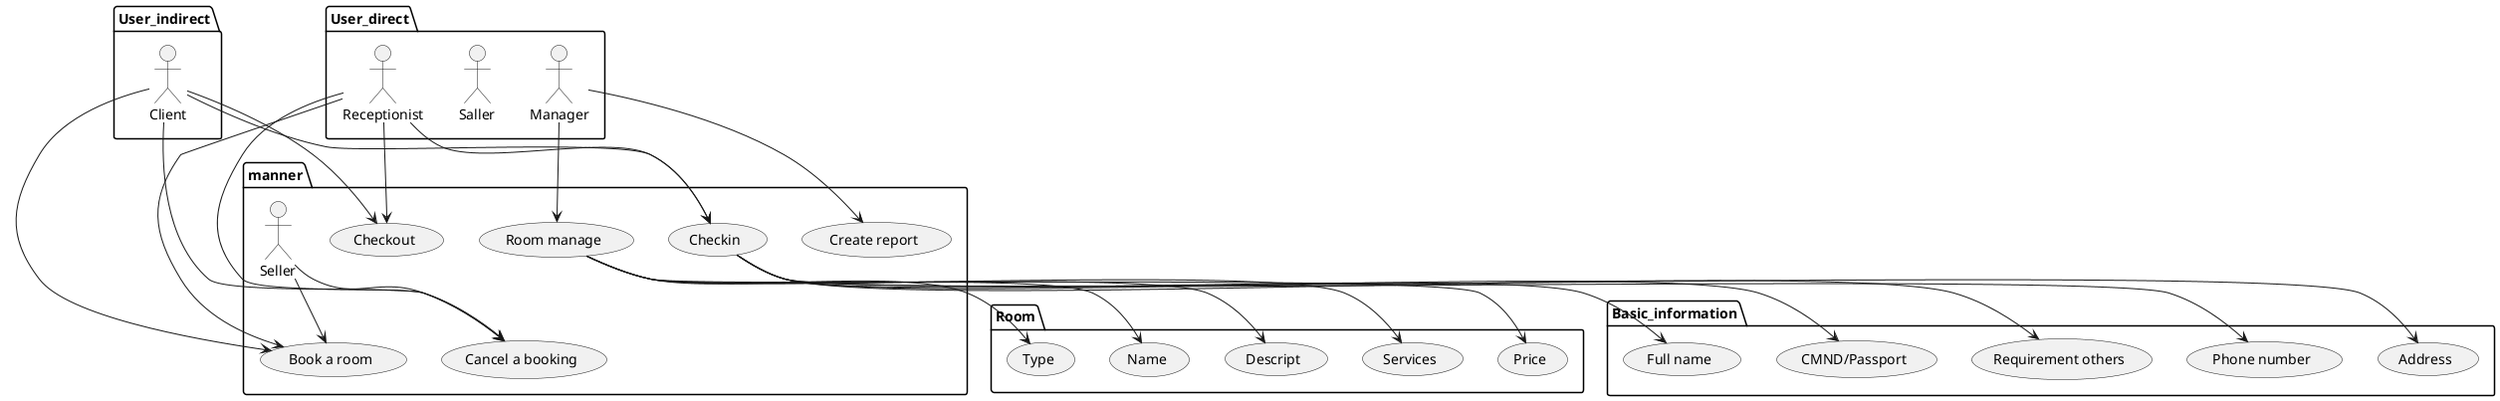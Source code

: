 @startuml
package User_direct {
  actor Manager
  actor Saller
  actor Receptionist
}

package User_indirect {
  actor Client

}

package manner {
  Manager --> (Room manage)
  Manager --> (Create report)
  Seller --> (Book a room)
  Seller --> (Cancel a booking)
  Receptionist --> (Book a room)
  Receptionist --> (Cancel a booking)
  Receptionist --> (Checkin)
  Receptionist --> (Checkout)
  Client --> (Book a room)
  Client --> (Cancel a booking)
  Client --> (Checkin)
  Client --> (Checkout)
}

package Room {
  (Room manage) --> (Name)
  (Room manage) --> (Type)
  (Room manage) --> (Price)
  (Room manage) --> (Services)
  (Room manage) --> (Descript)
}
package Basic_information{
  (Checkin) --> (CMND/Passport)
  (Checkin) --> (Full name)
  (Checkin) --> (Address)
  (Checkin) --> (Phone number)
  (Checkin) --> (Requirement others)
}
@enduml